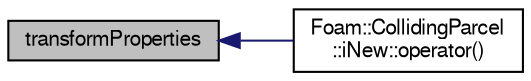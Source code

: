 digraph "transformProperties"
{
  bgcolor="transparent";
  edge [fontname="FreeSans",fontsize="10",labelfontname="FreeSans",labelfontsize="10"];
  node [fontname="FreeSans",fontsize="10",shape=record];
  rankdir="LR";
  Node148 [label="transformProperties",height=0.2,width=0.4,color="black", fillcolor="grey75", style="filled", fontcolor="black"];
  Node148 -> Node149 [dir="back",color="midnightblue",fontsize="10",style="solid",fontname="FreeSans"];
  Node149 [label="Foam::CollidingParcel\l::iNew::operator()",height=0.2,width=0.4,color="black",URL="$a23862.html#a5310d7079372ff5b2c6ce6ad8f213b41"];
}
